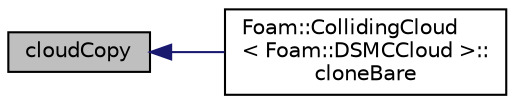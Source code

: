 digraph "cloudCopy"
{
  bgcolor="transparent";
  edge [fontname="Helvetica",fontsize="10",labelfontname="Helvetica",labelfontsize="10"];
  node [fontname="Helvetica",fontsize="10",shape=record];
  rankdir="LR";
  Node1 [label="cloudCopy",height=0.2,width=0.4,color="black", fillcolor="grey75", style="filled", fontcolor="black"];
  Node1 -> Node2 [dir="back",color="midnightblue",fontsize="10",style="solid",fontname="Helvetica"];
  Node2 [label="Foam::CollidingCloud\l\< Foam::DSMCCloud \>::\lcloneBare",height=0.2,width=0.4,color="black",URL="$a00309.html#aea3a1f8b31395de01b43cb27de2d39eb",tooltip="Construct and return bare clone based on (this) with new name. "];
}
